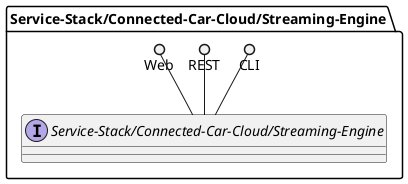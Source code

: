 @startuml

package "Service-Stack/Connected-Car-Cloud/Streaming-Engine" {
    interface "Service-Stack/Connected-Car-Cloud/Streaming-Engine" {

    }
    CLI ()-- "Service-Stack/Connected-Car-Cloud/Streaming-Engine"
    REST ()-- "Service-Stack/Connected-Car-Cloud/Streaming-Engine"
    Web ()-- "Service-Stack/Connected-Car-Cloud/Streaming-Engine"

}


@enduml
